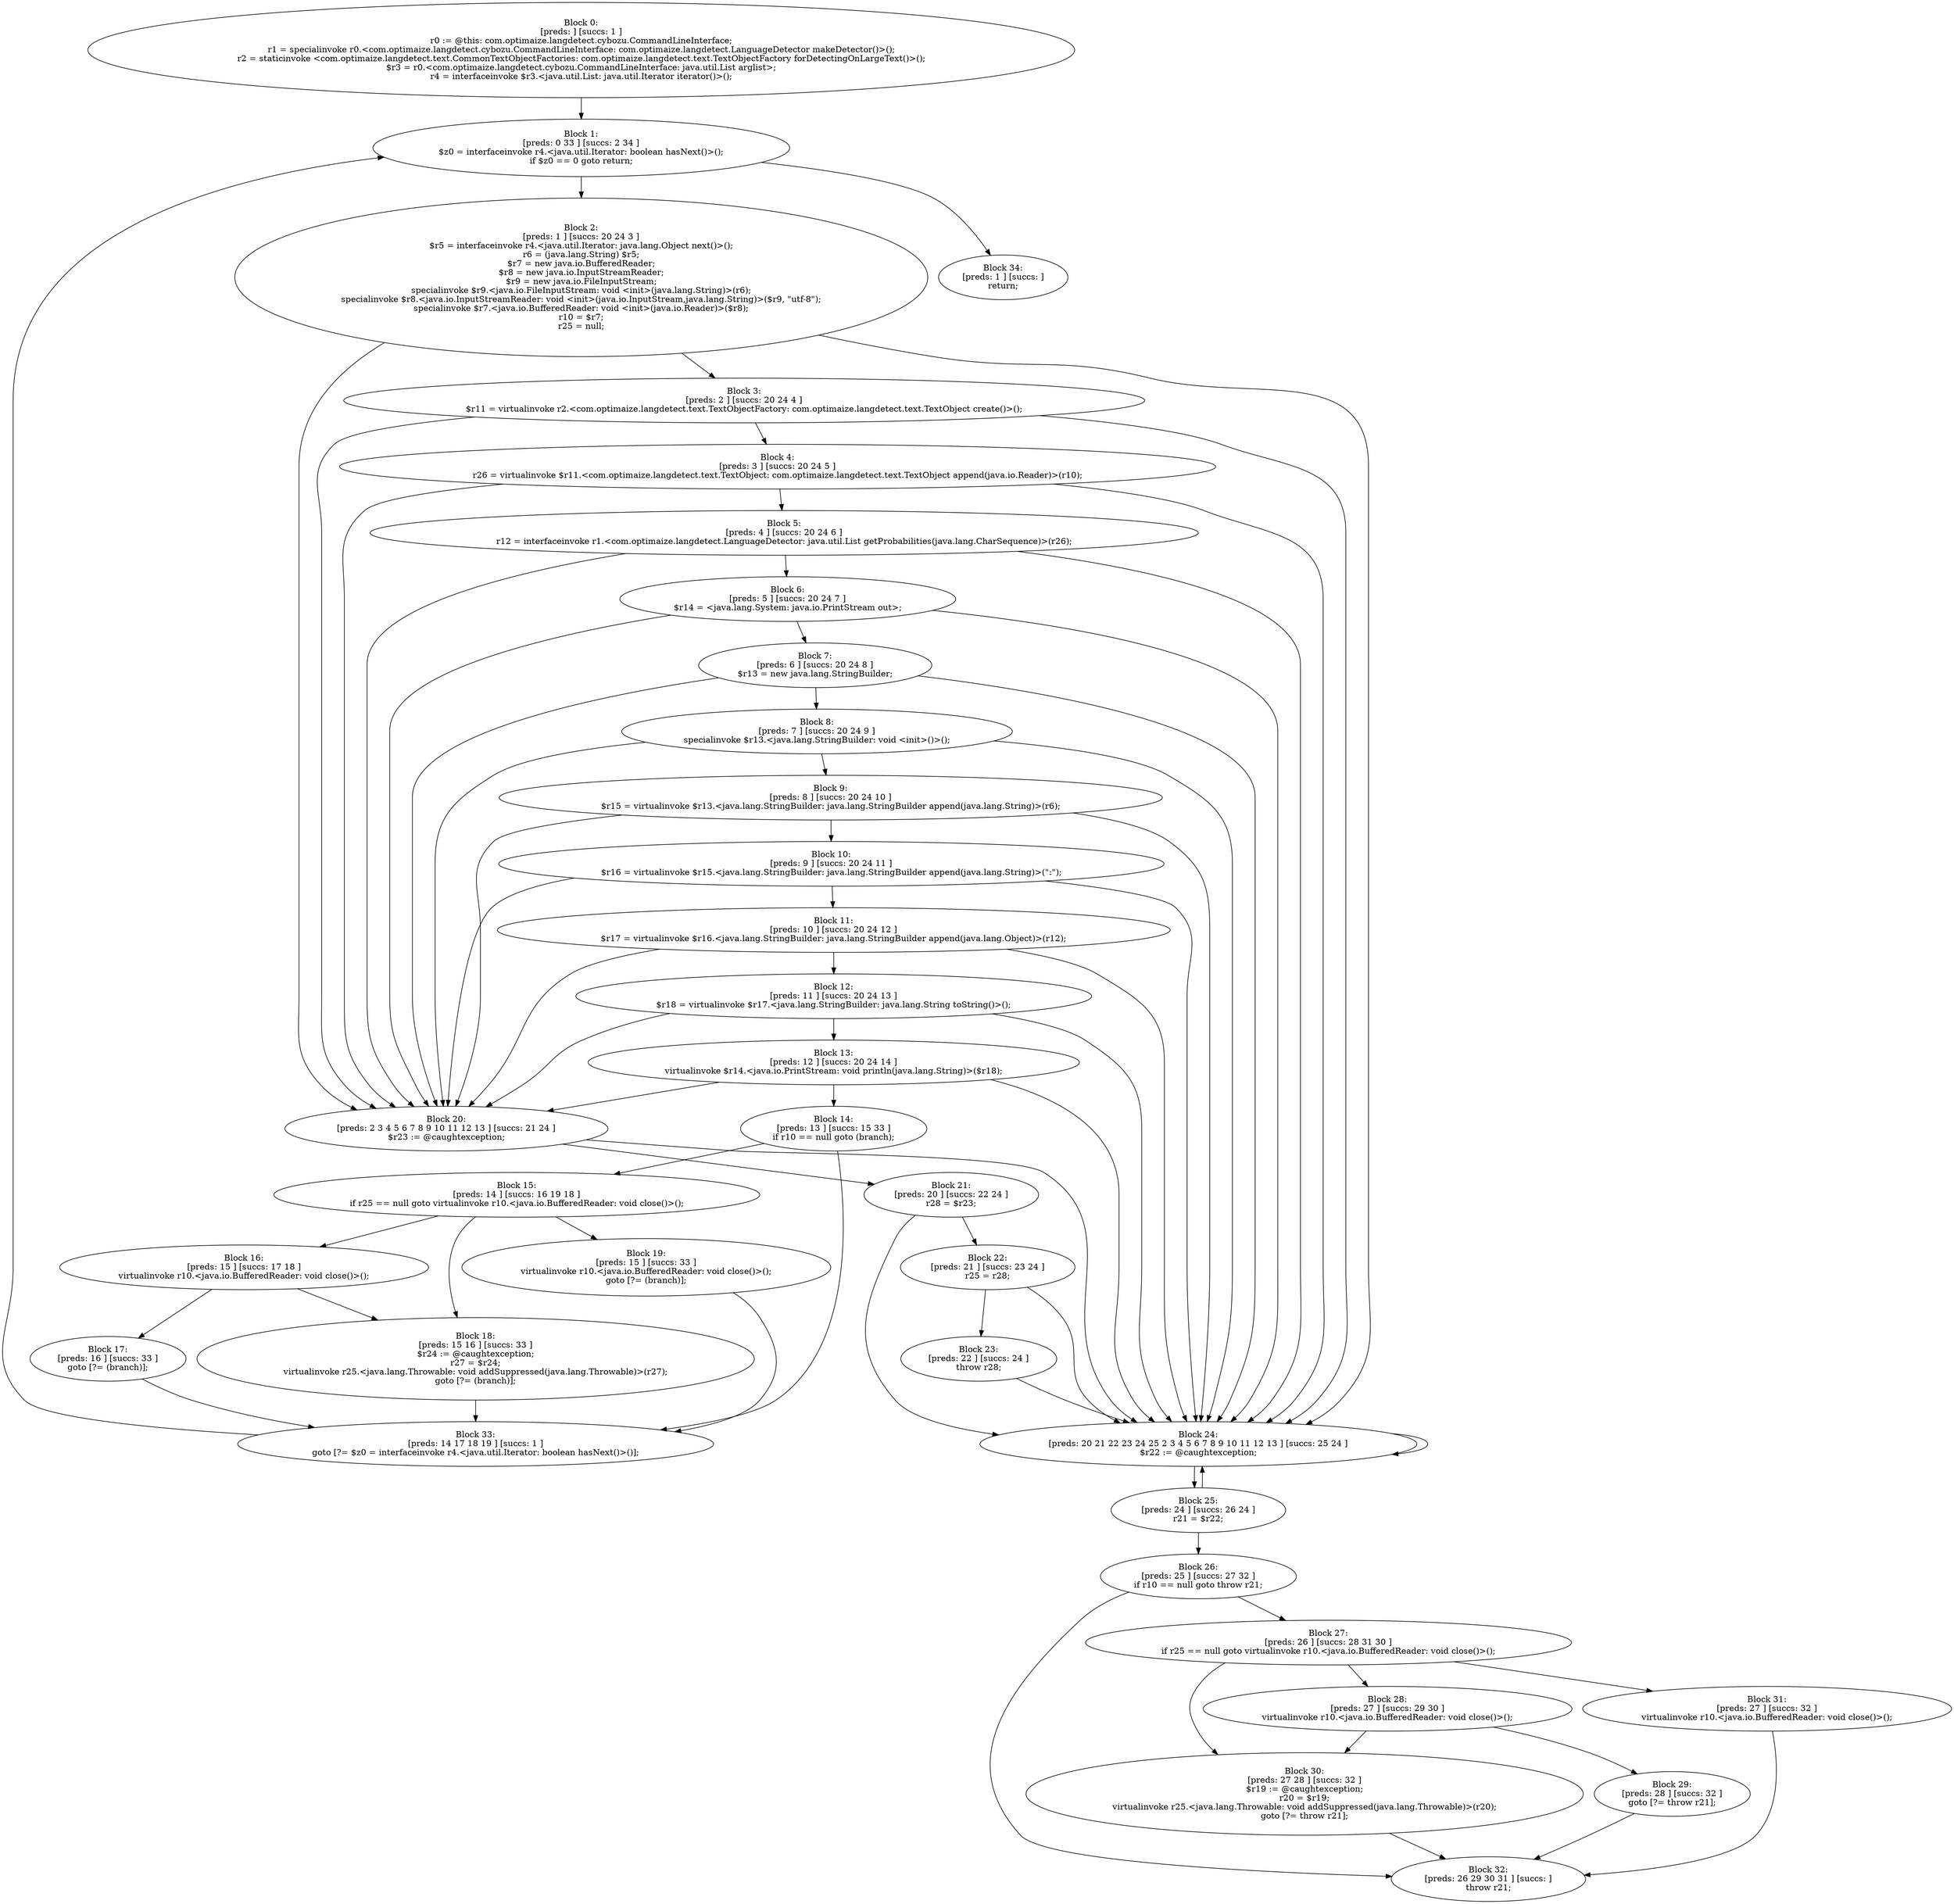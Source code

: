 digraph "unitGraph" {
    "Block 0:
[preds: ] [succs: 1 ]
r0 := @this: com.optimaize.langdetect.cybozu.CommandLineInterface;
r1 = specialinvoke r0.<com.optimaize.langdetect.cybozu.CommandLineInterface: com.optimaize.langdetect.LanguageDetector makeDetector()>();
r2 = staticinvoke <com.optimaize.langdetect.text.CommonTextObjectFactories: com.optimaize.langdetect.text.TextObjectFactory forDetectingOnLargeText()>();
$r3 = r0.<com.optimaize.langdetect.cybozu.CommandLineInterface: java.util.List arglist>;
r4 = interfaceinvoke $r3.<java.util.List: java.util.Iterator iterator()>();
"
    "Block 1:
[preds: 0 33 ] [succs: 2 34 ]
$z0 = interfaceinvoke r4.<java.util.Iterator: boolean hasNext()>();
if $z0 == 0 goto return;
"
    "Block 2:
[preds: 1 ] [succs: 20 24 3 ]
$r5 = interfaceinvoke r4.<java.util.Iterator: java.lang.Object next()>();
r6 = (java.lang.String) $r5;
$r7 = new java.io.BufferedReader;
$r8 = new java.io.InputStreamReader;
$r9 = new java.io.FileInputStream;
specialinvoke $r9.<java.io.FileInputStream: void <init>(java.lang.String)>(r6);
specialinvoke $r8.<java.io.InputStreamReader: void <init>(java.io.InputStream,java.lang.String)>($r9, \"utf-8\");
specialinvoke $r7.<java.io.BufferedReader: void <init>(java.io.Reader)>($r8);
r10 = $r7;
r25 = null;
"
    "Block 3:
[preds: 2 ] [succs: 20 24 4 ]
$r11 = virtualinvoke r2.<com.optimaize.langdetect.text.TextObjectFactory: com.optimaize.langdetect.text.TextObject create()>();
"
    "Block 4:
[preds: 3 ] [succs: 20 24 5 ]
r26 = virtualinvoke $r11.<com.optimaize.langdetect.text.TextObject: com.optimaize.langdetect.text.TextObject append(java.io.Reader)>(r10);
"
    "Block 5:
[preds: 4 ] [succs: 20 24 6 ]
r12 = interfaceinvoke r1.<com.optimaize.langdetect.LanguageDetector: java.util.List getProbabilities(java.lang.CharSequence)>(r26);
"
    "Block 6:
[preds: 5 ] [succs: 20 24 7 ]
$r14 = <java.lang.System: java.io.PrintStream out>;
"
    "Block 7:
[preds: 6 ] [succs: 20 24 8 ]
$r13 = new java.lang.StringBuilder;
"
    "Block 8:
[preds: 7 ] [succs: 20 24 9 ]
specialinvoke $r13.<java.lang.StringBuilder: void <init>()>();
"
    "Block 9:
[preds: 8 ] [succs: 20 24 10 ]
$r15 = virtualinvoke $r13.<java.lang.StringBuilder: java.lang.StringBuilder append(java.lang.String)>(r6);
"
    "Block 10:
[preds: 9 ] [succs: 20 24 11 ]
$r16 = virtualinvoke $r15.<java.lang.StringBuilder: java.lang.StringBuilder append(java.lang.String)>(\":\");
"
    "Block 11:
[preds: 10 ] [succs: 20 24 12 ]
$r17 = virtualinvoke $r16.<java.lang.StringBuilder: java.lang.StringBuilder append(java.lang.Object)>(r12);
"
    "Block 12:
[preds: 11 ] [succs: 20 24 13 ]
$r18 = virtualinvoke $r17.<java.lang.StringBuilder: java.lang.String toString()>();
"
    "Block 13:
[preds: 12 ] [succs: 20 24 14 ]
virtualinvoke $r14.<java.io.PrintStream: void println(java.lang.String)>($r18);
"
    "Block 14:
[preds: 13 ] [succs: 15 33 ]
if r10 == null goto (branch);
"
    "Block 15:
[preds: 14 ] [succs: 16 19 18 ]
if r25 == null goto virtualinvoke r10.<java.io.BufferedReader: void close()>();
"
    "Block 16:
[preds: 15 ] [succs: 17 18 ]
virtualinvoke r10.<java.io.BufferedReader: void close()>();
"
    "Block 17:
[preds: 16 ] [succs: 33 ]
goto [?= (branch)];
"
    "Block 18:
[preds: 15 16 ] [succs: 33 ]
$r24 := @caughtexception;
r27 = $r24;
virtualinvoke r25.<java.lang.Throwable: void addSuppressed(java.lang.Throwable)>(r27);
goto [?= (branch)];
"
    "Block 19:
[preds: 15 ] [succs: 33 ]
virtualinvoke r10.<java.io.BufferedReader: void close()>();
goto [?= (branch)];
"
    "Block 20:
[preds: 2 3 4 5 6 7 8 9 10 11 12 13 ] [succs: 21 24 ]
$r23 := @caughtexception;
"
    "Block 21:
[preds: 20 ] [succs: 22 24 ]
r28 = $r23;
"
    "Block 22:
[preds: 21 ] [succs: 23 24 ]
r25 = r28;
"
    "Block 23:
[preds: 22 ] [succs: 24 ]
throw r28;
"
    "Block 24:
[preds: 20 21 22 23 24 25 2 3 4 5 6 7 8 9 10 11 12 13 ] [succs: 25 24 ]
$r22 := @caughtexception;
"
    "Block 25:
[preds: 24 ] [succs: 26 24 ]
r21 = $r22;
"
    "Block 26:
[preds: 25 ] [succs: 27 32 ]
if r10 == null goto throw r21;
"
    "Block 27:
[preds: 26 ] [succs: 28 31 30 ]
if r25 == null goto virtualinvoke r10.<java.io.BufferedReader: void close()>();
"
    "Block 28:
[preds: 27 ] [succs: 29 30 ]
virtualinvoke r10.<java.io.BufferedReader: void close()>();
"
    "Block 29:
[preds: 28 ] [succs: 32 ]
goto [?= throw r21];
"
    "Block 30:
[preds: 27 28 ] [succs: 32 ]
$r19 := @caughtexception;
r20 = $r19;
virtualinvoke r25.<java.lang.Throwable: void addSuppressed(java.lang.Throwable)>(r20);
goto [?= throw r21];
"
    "Block 31:
[preds: 27 ] [succs: 32 ]
virtualinvoke r10.<java.io.BufferedReader: void close()>();
"
    "Block 32:
[preds: 26 29 30 31 ] [succs: ]
throw r21;
"
    "Block 33:
[preds: 14 17 18 19 ] [succs: 1 ]
goto [?= $z0 = interfaceinvoke r4.<java.util.Iterator: boolean hasNext()>()];
"
    "Block 34:
[preds: 1 ] [succs: ]
return;
"
    "Block 0:
[preds: ] [succs: 1 ]
r0 := @this: com.optimaize.langdetect.cybozu.CommandLineInterface;
r1 = specialinvoke r0.<com.optimaize.langdetect.cybozu.CommandLineInterface: com.optimaize.langdetect.LanguageDetector makeDetector()>();
r2 = staticinvoke <com.optimaize.langdetect.text.CommonTextObjectFactories: com.optimaize.langdetect.text.TextObjectFactory forDetectingOnLargeText()>();
$r3 = r0.<com.optimaize.langdetect.cybozu.CommandLineInterface: java.util.List arglist>;
r4 = interfaceinvoke $r3.<java.util.List: java.util.Iterator iterator()>();
"->"Block 1:
[preds: 0 33 ] [succs: 2 34 ]
$z0 = interfaceinvoke r4.<java.util.Iterator: boolean hasNext()>();
if $z0 == 0 goto return;
";
    "Block 1:
[preds: 0 33 ] [succs: 2 34 ]
$z0 = interfaceinvoke r4.<java.util.Iterator: boolean hasNext()>();
if $z0 == 0 goto return;
"->"Block 2:
[preds: 1 ] [succs: 20 24 3 ]
$r5 = interfaceinvoke r4.<java.util.Iterator: java.lang.Object next()>();
r6 = (java.lang.String) $r5;
$r7 = new java.io.BufferedReader;
$r8 = new java.io.InputStreamReader;
$r9 = new java.io.FileInputStream;
specialinvoke $r9.<java.io.FileInputStream: void <init>(java.lang.String)>(r6);
specialinvoke $r8.<java.io.InputStreamReader: void <init>(java.io.InputStream,java.lang.String)>($r9, \"utf-8\");
specialinvoke $r7.<java.io.BufferedReader: void <init>(java.io.Reader)>($r8);
r10 = $r7;
r25 = null;
";
    "Block 1:
[preds: 0 33 ] [succs: 2 34 ]
$z0 = interfaceinvoke r4.<java.util.Iterator: boolean hasNext()>();
if $z0 == 0 goto return;
"->"Block 34:
[preds: 1 ] [succs: ]
return;
";
    "Block 2:
[preds: 1 ] [succs: 20 24 3 ]
$r5 = interfaceinvoke r4.<java.util.Iterator: java.lang.Object next()>();
r6 = (java.lang.String) $r5;
$r7 = new java.io.BufferedReader;
$r8 = new java.io.InputStreamReader;
$r9 = new java.io.FileInputStream;
specialinvoke $r9.<java.io.FileInputStream: void <init>(java.lang.String)>(r6);
specialinvoke $r8.<java.io.InputStreamReader: void <init>(java.io.InputStream,java.lang.String)>($r9, \"utf-8\");
specialinvoke $r7.<java.io.BufferedReader: void <init>(java.io.Reader)>($r8);
r10 = $r7;
r25 = null;
"->"Block 20:
[preds: 2 3 4 5 6 7 8 9 10 11 12 13 ] [succs: 21 24 ]
$r23 := @caughtexception;
";
    "Block 2:
[preds: 1 ] [succs: 20 24 3 ]
$r5 = interfaceinvoke r4.<java.util.Iterator: java.lang.Object next()>();
r6 = (java.lang.String) $r5;
$r7 = new java.io.BufferedReader;
$r8 = new java.io.InputStreamReader;
$r9 = new java.io.FileInputStream;
specialinvoke $r9.<java.io.FileInputStream: void <init>(java.lang.String)>(r6);
specialinvoke $r8.<java.io.InputStreamReader: void <init>(java.io.InputStream,java.lang.String)>($r9, \"utf-8\");
specialinvoke $r7.<java.io.BufferedReader: void <init>(java.io.Reader)>($r8);
r10 = $r7;
r25 = null;
"->"Block 24:
[preds: 20 21 22 23 24 25 2 3 4 5 6 7 8 9 10 11 12 13 ] [succs: 25 24 ]
$r22 := @caughtexception;
";
    "Block 2:
[preds: 1 ] [succs: 20 24 3 ]
$r5 = interfaceinvoke r4.<java.util.Iterator: java.lang.Object next()>();
r6 = (java.lang.String) $r5;
$r7 = new java.io.BufferedReader;
$r8 = new java.io.InputStreamReader;
$r9 = new java.io.FileInputStream;
specialinvoke $r9.<java.io.FileInputStream: void <init>(java.lang.String)>(r6);
specialinvoke $r8.<java.io.InputStreamReader: void <init>(java.io.InputStream,java.lang.String)>($r9, \"utf-8\");
specialinvoke $r7.<java.io.BufferedReader: void <init>(java.io.Reader)>($r8);
r10 = $r7;
r25 = null;
"->"Block 3:
[preds: 2 ] [succs: 20 24 4 ]
$r11 = virtualinvoke r2.<com.optimaize.langdetect.text.TextObjectFactory: com.optimaize.langdetect.text.TextObject create()>();
";
    "Block 3:
[preds: 2 ] [succs: 20 24 4 ]
$r11 = virtualinvoke r2.<com.optimaize.langdetect.text.TextObjectFactory: com.optimaize.langdetect.text.TextObject create()>();
"->"Block 20:
[preds: 2 3 4 5 6 7 8 9 10 11 12 13 ] [succs: 21 24 ]
$r23 := @caughtexception;
";
    "Block 3:
[preds: 2 ] [succs: 20 24 4 ]
$r11 = virtualinvoke r2.<com.optimaize.langdetect.text.TextObjectFactory: com.optimaize.langdetect.text.TextObject create()>();
"->"Block 24:
[preds: 20 21 22 23 24 25 2 3 4 5 6 7 8 9 10 11 12 13 ] [succs: 25 24 ]
$r22 := @caughtexception;
";
    "Block 3:
[preds: 2 ] [succs: 20 24 4 ]
$r11 = virtualinvoke r2.<com.optimaize.langdetect.text.TextObjectFactory: com.optimaize.langdetect.text.TextObject create()>();
"->"Block 4:
[preds: 3 ] [succs: 20 24 5 ]
r26 = virtualinvoke $r11.<com.optimaize.langdetect.text.TextObject: com.optimaize.langdetect.text.TextObject append(java.io.Reader)>(r10);
";
    "Block 4:
[preds: 3 ] [succs: 20 24 5 ]
r26 = virtualinvoke $r11.<com.optimaize.langdetect.text.TextObject: com.optimaize.langdetect.text.TextObject append(java.io.Reader)>(r10);
"->"Block 20:
[preds: 2 3 4 5 6 7 8 9 10 11 12 13 ] [succs: 21 24 ]
$r23 := @caughtexception;
";
    "Block 4:
[preds: 3 ] [succs: 20 24 5 ]
r26 = virtualinvoke $r11.<com.optimaize.langdetect.text.TextObject: com.optimaize.langdetect.text.TextObject append(java.io.Reader)>(r10);
"->"Block 24:
[preds: 20 21 22 23 24 25 2 3 4 5 6 7 8 9 10 11 12 13 ] [succs: 25 24 ]
$r22 := @caughtexception;
";
    "Block 4:
[preds: 3 ] [succs: 20 24 5 ]
r26 = virtualinvoke $r11.<com.optimaize.langdetect.text.TextObject: com.optimaize.langdetect.text.TextObject append(java.io.Reader)>(r10);
"->"Block 5:
[preds: 4 ] [succs: 20 24 6 ]
r12 = interfaceinvoke r1.<com.optimaize.langdetect.LanguageDetector: java.util.List getProbabilities(java.lang.CharSequence)>(r26);
";
    "Block 5:
[preds: 4 ] [succs: 20 24 6 ]
r12 = interfaceinvoke r1.<com.optimaize.langdetect.LanguageDetector: java.util.List getProbabilities(java.lang.CharSequence)>(r26);
"->"Block 20:
[preds: 2 3 4 5 6 7 8 9 10 11 12 13 ] [succs: 21 24 ]
$r23 := @caughtexception;
";
    "Block 5:
[preds: 4 ] [succs: 20 24 6 ]
r12 = interfaceinvoke r1.<com.optimaize.langdetect.LanguageDetector: java.util.List getProbabilities(java.lang.CharSequence)>(r26);
"->"Block 24:
[preds: 20 21 22 23 24 25 2 3 4 5 6 7 8 9 10 11 12 13 ] [succs: 25 24 ]
$r22 := @caughtexception;
";
    "Block 5:
[preds: 4 ] [succs: 20 24 6 ]
r12 = interfaceinvoke r1.<com.optimaize.langdetect.LanguageDetector: java.util.List getProbabilities(java.lang.CharSequence)>(r26);
"->"Block 6:
[preds: 5 ] [succs: 20 24 7 ]
$r14 = <java.lang.System: java.io.PrintStream out>;
";
    "Block 6:
[preds: 5 ] [succs: 20 24 7 ]
$r14 = <java.lang.System: java.io.PrintStream out>;
"->"Block 20:
[preds: 2 3 4 5 6 7 8 9 10 11 12 13 ] [succs: 21 24 ]
$r23 := @caughtexception;
";
    "Block 6:
[preds: 5 ] [succs: 20 24 7 ]
$r14 = <java.lang.System: java.io.PrintStream out>;
"->"Block 24:
[preds: 20 21 22 23 24 25 2 3 4 5 6 7 8 9 10 11 12 13 ] [succs: 25 24 ]
$r22 := @caughtexception;
";
    "Block 6:
[preds: 5 ] [succs: 20 24 7 ]
$r14 = <java.lang.System: java.io.PrintStream out>;
"->"Block 7:
[preds: 6 ] [succs: 20 24 8 ]
$r13 = new java.lang.StringBuilder;
";
    "Block 7:
[preds: 6 ] [succs: 20 24 8 ]
$r13 = new java.lang.StringBuilder;
"->"Block 20:
[preds: 2 3 4 5 6 7 8 9 10 11 12 13 ] [succs: 21 24 ]
$r23 := @caughtexception;
";
    "Block 7:
[preds: 6 ] [succs: 20 24 8 ]
$r13 = new java.lang.StringBuilder;
"->"Block 24:
[preds: 20 21 22 23 24 25 2 3 4 5 6 7 8 9 10 11 12 13 ] [succs: 25 24 ]
$r22 := @caughtexception;
";
    "Block 7:
[preds: 6 ] [succs: 20 24 8 ]
$r13 = new java.lang.StringBuilder;
"->"Block 8:
[preds: 7 ] [succs: 20 24 9 ]
specialinvoke $r13.<java.lang.StringBuilder: void <init>()>();
";
    "Block 8:
[preds: 7 ] [succs: 20 24 9 ]
specialinvoke $r13.<java.lang.StringBuilder: void <init>()>();
"->"Block 20:
[preds: 2 3 4 5 6 7 8 9 10 11 12 13 ] [succs: 21 24 ]
$r23 := @caughtexception;
";
    "Block 8:
[preds: 7 ] [succs: 20 24 9 ]
specialinvoke $r13.<java.lang.StringBuilder: void <init>()>();
"->"Block 24:
[preds: 20 21 22 23 24 25 2 3 4 5 6 7 8 9 10 11 12 13 ] [succs: 25 24 ]
$r22 := @caughtexception;
";
    "Block 8:
[preds: 7 ] [succs: 20 24 9 ]
specialinvoke $r13.<java.lang.StringBuilder: void <init>()>();
"->"Block 9:
[preds: 8 ] [succs: 20 24 10 ]
$r15 = virtualinvoke $r13.<java.lang.StringBuilder: java.lang.StringBuilder append(java.lang.String)>(r6);
";
    "Block 9:
[preds: 8 ] [succs: 20 24 10 ]
$r15 = virtualinvoke $r13.<java.lang.StringBuilder: java.lang.StringBuilder append(java.lang.String)>(r6);
"->"Block 20:
[preds: 2 3 4 5 6 7 8 9 10 11 12 13 ] [succs: 21 24 ]
$r23 := @caughtexception;
";
    "Block 9:
[preds: 8 ] [succs: 20 24 10 ]
$r15 = virtualinvoke $r13.<java.lang.StringBuilder: java.lang.StringBuilder append(java.lang.String)>(r6);
"->"Block 24:
[preds: 20 21 22 23 24 25 2 3 4 5 6 7 8 9 10 11 12 13 ] [succs: 25 24 ]
$r22 := @caughtexception;
";
    "Block 9:
[preds: 8 ] [succs: 20 24 10 ]
$r15 = virtualinvoke $r13.<java.lang.StringBuilder: java.lang.StringBuilder append(java.lang.String)>(r6);
"->"Block 10:
[preds: 9 ] [succs: 20 24 11 ]
$r16 = virtualinvoke $r15.<java.lang.StringBuilder: java.lang.StringBuilder append(java.lang.String)>(\":\");
";
    "Block 10:
[preds: 9 ] [succs: 20 24 11 ]
$r16 = virtualinvoke $r15.<java.lang.StringBuilder: java.lang.StringBuilder append(java.lang.String)>(\":\");
"->"Block 20:
[preds: 2 3 4 5 6 7 8 9 10 11 12 13 ] [succs: 21 24 ]
$r23 := @caughtexception;
";
    "Block 10:
[preds: 9 ] [succs: 20 24 11 ]
$r16 = virtualinvoke $r15.<java.lang.StringBuilder: java.lang.StringBuilder append(java.lang.String)>(\":\");
"->"Block 24:
[preds: 20 21 22 23 24 25 2 3 4 5 6 7 8 9 10 11 12 13 ] [succs: 25 24 ]
$r22 := @caughtexception;
";
    "Block 10:
[preds: 9 ] [succs: 20 24 11 ]
$r16 = virtualinvoke $r15.<java.lang.StringBuilder: java.lang.StringBuilder append(java.lang.String)>(\":\");
"->"Block 11:
[preds: 10 ] [succs: 20 24 12 ]
$r17 = virtualinvoke $r16.<java.lang.StringBuilder: java.lang.StringBuilder append(java.lang.Object)>(r12);
";
    "Block 11:
[preds: 10 ] [succs: 20 24 12 ]
$r17 = virtualinvoke $r16.<java.lang.StringBuilder: java.lang.StringBuilder append(java.lang.Object)>(r12);
"->"Block 20:
[preds: 2 3 4 5 6 7 8 9 10 11 12 13 ] [succs: 21 24 ]
$r23 := @caughtexception;
";
    "Block 11:
[preds: 10 ] [succs: 20 24 12 ]
$r17 = virtualinvoke $r16.<java.lang.StringBuilder: java.lang.StringBuilder append(java.lang.Object)>(r12);
"->"Block 24:
[preds: 20 21 22 23 24 25 2 3 4 5 6 7 8 9 10 11 12 13 ] [succs: 25 24 ]
$r22 := @caughtexception;
";
    "Block 11:
[preds: 10 ] [succs: 20 24 12 ]
$r17 = virtualinvoke $r16.<java.lang.StringBuilder: java.lang.StringBuilder append(java.lang.Object)>(r12);
"->"Block 12:
[preds: 11 ] [succs: 20 24 13 ]
$r18 = virtualinvoke $r17.<java.lang.StringBuilder: java.lang.String toString()>();
";
    "Block 12:
[preds: 11 ] [succs: 20 24 13 ]
$r18 = virtualinvoke $r17.<java.lang.StringBuilder: java.lang.String toString()>();
"->"Block 20:
[preds: 2 3 4 5 6 7 8 9 10 11 12 13 ] [succs: 21 24 ]
$r23 := @caughtexception;
";
    "Block 12:
[preds: 11 ] [succs: 20 24 13 ]
$r18 = virtualinvoke $r17.<java.lang.StringBuilder: java.lang.String toString()>();
"->"Block 24:
[preds: 20 21 22 23 24 25 2 3 4 5 6 7 8 9 10 11 12 13 ] [succs: 25 24 ]
$r22 := @caughtexception;
";
    "Block 12:
[preds: 11 ] [succs: 20 24 13 ]
$r18 = virtualinvoke $r17.<java.lang.StringBuilder: java.lang.String toString()>();
"->"Block 13:
[preds: 12 ] [succs: 20 24 14 ]
virtualinvoke $r14.<java.io.PrintStream: void println(java.lang.String)>($r18);
";
    "Block 13:
[preds: 12 ] [succs: 20 24 14 ]
virtualinvoke $r14.<java.io.PrintStream: void println(java.lang.String)>($r18);
"->"Block 20:
[preds: 2 3 4 5 6 7 8 9 10 11 12 13 ] [succs: 21 24 ]
$r23 := @caughtexception;
";
    "Block 13:
[preds: 12 ] [succs: 20 24 14 ]
virtualinvoke $r14.<java.io.PrintStream: void println(java.lang.String)>($r18);
"->"Block 24:
[preds: 20 21 22 23 24 25 2 3 4 5 6 7 8 9 10 11 12 13 ] [succs: 25 24 ]
$r22 := @caughtexception;
";
    "Block 13:
[preds: 12 ] [succs: 20 24 14 ]
virtualinvoke $r14.<java.io.PrintStream: void println(java.lang.String)>($r18);
"->"Block 14:
[preds: 13 ] [succs: 15 33 ]
if r10 == null goto (branch);
";
    "Block 14:
[preds: 13 ] [succs: 15 33 ]
if r10 == null goto (branch);
"->"Block 15:
[preds: 14 ] [succs: 16 19 18 ]
if r25 == null goto virtualinvoke r10.<java.io.BufferedReader: void close()>();
";
    "Block 14:
[preds: 13 ] [succs: 15 33 ]
if r10 == null goto (branch);
"->"Block 33:
[preds: 14 17 18 19 ] [succs: 1 ]
goto [?= $z0 = interfaceinvoke r4.<java.util.Iterator: boolean hasNext()>()];
";
    "Block 15:
[preds: 14 ] [succs: 16 19 18 ]
if r25 == null goto virtualinvoke r10.<java.io.BufferedReader: void close()>();
"->"Block 16:
[preds: 15 ] [succs: 17 18 ]
virtualinvoke r10.<java.io.BufferedReader: void close()>();
";
    "Block 15:
[preds: 14 ] [succs: 16 19 18 ]
if r25 == null goto virtualinvoke r10.<java.io.BufferedReader: void close()>();
"->"Block 19:
[preds: 15 ] [succs: 33 ]
virtualinvoke r10.<java.io.BufferedReader: void close()>();
goto [?= (branch)];
";
    "Block 15:
[preds: 14 ] [succs: 16 19 18 ]
if r25 == null goto virtualinvoke r10.<java.io.BufferedReader: void close()>();
"->"Block 18:
[preds: 15 16 ] [succs: 33 ]
$r24 := @caughtexception;
r27 = $r24;
virtualinvoke r25.<java.lang.Throwable: void addSuppressed(java.lang.Throwable)>(r27);
goto [?= (branch)];
";
    "Block 16:
[preds: 15 ] [succs: 17 18 ]
virtualinvoke r10.<java.io.BufferedReader: void close()>();
"->"Block 17:
[preds: 16 ] [succs: 33 ]
goto [?= (branch)];
";
    "Block 16:
[preds: 15 ] [succs: 17 18 ]
virtualinvoke r10.<java.io.BufferedReader: void close()>();
"->"Block 18:
[preds: 15 16 ] [succs: 33 ]
$r24 := @caughtexception;
r27 = $r24;
virtualinvoke r25.<java.lang.Throwable: void addSuppressed(java.lang.Throwable)>(r27);
goto [?= (branch)];
";
    "Block 17:
[preds: 16 ] [succs: 33 ]
goto [?= (branch)];
"->"Block 33:
[preds: 14 17 18 19 ] [succs: 1 ]
goto [?= $z0 = interfaceinvoke r4.<java.util.Iterator: boolean hasNext()>()];
";
    "Block 18:
[preds: 15 16 ] [succs: 33 ]
$r24 := @caughtexception;
r27 = $r24;
virtualinvoke r25.<java.lang.Throwable: void addSuppressed(java.lang.Throwable)>(r27);
goto [?= (branch)];
"->"Block 33:
[preds: 14 17 18 19 ] [succs: 1 ]
goto [?= $z0 = interfaceinvoke r4.<java.util.Iterator: boolean hasNext()>()];
";
    "Block 19:
[preds: 15 ] [succs: 33 ]
virtualinvoke r10.<java.io.BufferedReader: void close()>();
goto [?= (branch)];
"->"Block 33:
[preds: 14 17 18 19 ] [succs: 1 ]
goto [?= $z0 = interfaceinvoke r4.<java.util.Iterator: boolean hasNext()>()];
";
    "Block 20:
[preds: 2 3 4 5 6 7 8 9 10 11 12 13 ] [succs: 21 24 ]
$r23 := @caughtexception;
"->"Block 21:
[preds: 20 ] [succs: 22 24 ]
r28 = $r23;
";
    "Block 20:
[preds: 2 3 4 5 6 7 8 9 10 11 12 13 ] [succs: 21 24 ]
$r23 := @caughtexception;
"->"Block 24:
[preds: 20 21 22 23 24 25 2 3 4 5 6 7 8 9 10 11 12 13 ] [succs: 25 24 ]
$r22 := @caughtexception;
";
    "Block 21:
[preds: 20 ] [succs: 22 24 ]
r28 = $r23;
"->"Block 22:
[preds: 21 ] [succs: 23 24 ]
r25 = r28;
";
    "Block 21:
[preds: 20 ] [succs: 22 24 ]
r28 = $r23;
"->"Block 24:
[preds: 20 21 22 23 24 25 2 3 4 5 6 7 8 9 10 11 12 13 ] [succs: 25 24 ]
$r22 := @caughtexception;
";
    "Block 22:
[preds: 21 ] [succs: 23 24 ]
r25 = r28;
"->"Block 23:
[preds: 22 ] [succs: 24 ]
throw r28;
";
    "Block 22:
[preds: 21 ] [succs: 23 24 ]
r25 = r28;
"->"Block 24:
[preds: 20 21 22 23 24 25 2 3 4 5 6 7 8 9 10 11 12 13 ] [succs: 25 24 ]
$r22 := @caughtexception;
";
    "Block 23:
[preds: 22 ] [succs: 24 ]
throw r28;
"->"Block 24:
[preds: 20 21 22 23 24 25 2 3 4 5 6 7 8 9 10 11 12 13 ] [succs: 25 24 ]
$r22 := @caughtexception;
";
    "Block 24:
[preds: 20 21 22 23 24 25 2 3 4 5 6 7 8 9 10 11 12 13 ] [succs: 25 24 ]
$r22 := @caughtexception;
"->"Block 25:
[preds: 24 ] [succs: 26 24 ]
r21 = $r22;
";
    "Block 24:
[preds: 20 21 22 23 24 25 2 3 4 5 6 7 8 9 10 11 12 13 ] [succs: 25 24 ]
$r22 := @caughtexception;
"->"Block 24:
[preds: 20 21 22 23 24 25 2 3 4 5 6 7 8 9 10 11 12 13 ] [succs: 25 24 ]
$r22 := @caughtexception;
";
    "Block 25:
[preds: 24 ] [succs: 26 24 ]
r21 = $r22;
"->"Block 26:
[preds: 25 ] [succs: 27 32 ]
if r10 == null goto throw r21;
";
    "Block 25:
[preds: 24 ] [succs: 26 24 ]
r21 = $r22;
"->"Block 24:
[preds: 20 21 22 23 24 25 2 3 4 5 6 7 8 9 10 11 12 13 ] [succs: 25 24 ]
$r22 := @caughtexception;
";
    "Block 26:
[preds: 25 ] [succs: 27 32 ]
if r10 == null goto throw r21;
"->"Block 27:
[preds: 26 ] [succs: 28 31 30 ]
if r25 == null goto virtualinvoke r10.<java.io.BufferedReader: void close()>();
";
    "Block 26:
[preds: 25 ] [succs: 27 32 ]
if r10 == null goto throw r21;
"->"Block 32:
[preds: 26 29 30 31 ] [succs: ]
throw r21;
";
    "Block 27:
[preds: 26 ] [succs: 28 31 30 ]
if r25 == null goto virtualinvoke r10.<java.io.BufferedReader: void close()>();
"->"Block 28:
[preds: 27 ] [succs: 29 30 ]
virtualinvoke r10.<java.io.BufferedReader: void close()>();
";
    "Block 27:
[preds: 26 ] [succs: 28 31 30 ]
if r25 == null goto virtualinvoke r10.<java.io.BufferedReader: void close()>();
"->"Block 31:
[preds: 27 ] [succs: 32 ]
virtualinvoke r10.<java.io.BufferedReader: void close()>();
";
    "Block 27:
[preds: 26 ] [succs: 28 31 30 ]
if r25 == null goto virtualinvoke r10.<java.io.BufferedReader: void close()>();
"->"Block 30:
[preds: 27 28 ] [succs: 32 ]
$r19 := @caughtexception;
r20 = $r19;
virtualinvoke r25.<java.lang.Throwable: void addSuppressed(java.lang.Throwable)>(r20);
goto [?= throw r21];
";
    "Block 28:
[preds: 27 ] [succs: 29 30 ]
virtualinvoke r10.<java.io.BufferedReader: void close()>();
"->"Block 29:
[preds: 28 ] [succs: 32 ]
goto [?= throw r21];
";
    "Block 28:
[preds: 27 ] [succs: 29 30 ]
virtualinvoke r10.<java.io.BufferedReader: void close()>();
"->"Block 30:
[preds: 27 28 ] [succs: 32 ]
$r19 := @caughtexception;
r20 = $r19;
virtualinvoke r25.<java.lang.Throwable: void addSuppressed(java.lang.Throwable)>(r20);
goto [?= throw r21];
";
    "Block 29:
[preds: 28 ] [succs: 32 ]
goto [?= throw r21];
"->"Block 32:
[preds: 26 29 30 31 ] [succs: ]
throw r21;
";
    "Block 30:
[preds: 27 28 ] [succs: 32 ]
$r19 := @caughtexception;
r20 = $r19;
virtualinvoke r25.<java.lang.Throwable: void addSuppressed(java.lang.Throwable)>(r20);
goto [?= throw r21];
"->"Block 32:
[preds: 26 29 30 31 ] [succs: ]
throw r21;
";
    "Block 31:
[preds: 27 ] [succs: 32 ]
virtualinvoke r10.<java.io.BufferedReader: void close()>();
"->"Block 32:
[preds: 26 29 30 31 ] [succs: ]
throw r21;
";
    "Block 33:
[preds: 14 17 18 19 ] [succs: 1 ]
goto [?= $z0 = interfaceinvoke r4.<java.util.Iterator: boolean hasNext()>()];
"->"Block 1:
[preds: 0 33 ] [succs: 2 34 ]
$z0 = interfaceinvoke r4.<java.util.Iterator: boolean hasNext()>();
if $z0 == 0 goto return;
";
}
